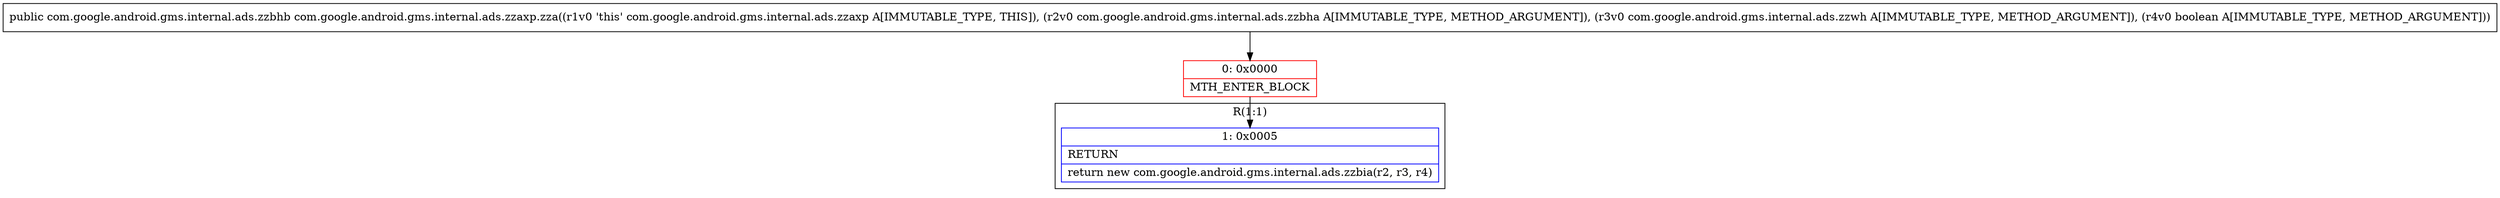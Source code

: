 digraph "CFG forcom.google.android.gms.internal.ads.zzaxp.zza(Lcom\/google\/android\/gms\/internal\/ads\/zzbha;Lcom\/google\/android\/gms\/internal\/ads\/zzwh;Z)Lcom\/google\/android\/gms\/internal\/ads\/zzbhb;" {
subgraph cluster_Region_1792763383 {
label = "R(1:1)";
node [shape=record,color=blue];
Node_1 [shape=record,label="{1\:\ 0x0005|RETURN\l|return new com.google.android.gms.internal.ads.zzbia(r2, r3, r4)\l}"];
}
Node_0 [shape=record,color=red,label="{0\:\ 0x0000|MTH_ENTER_BLOCK\l}"];
MethodNode[shape=record,label="{public com.google.android.gms.internal.ads.zzbhb com.google.android.gms.internal.ads.zzaxp.zza((r1v0 'this' com.google.android.gms.internal.ads.zzaxp A[IMMUTABLE_TYPE, THIS]), (r2v0 com.google.android.gms.internal.ads.zzbha A[IMMUTABLE_TYPE, METHOD_ARGUMENT]), (r3v0 com.google.android.gms.internal.ads.zzwh A[IMMUTABLE_TYPE, METHOD_ARGUMENT]), (r4v0 boolean A[IMMUTABLE_TYPE, METHOD_ARGUMENT])) }"];
MethodNode -> Node_0;
Node_0 -> Node_1;
}

